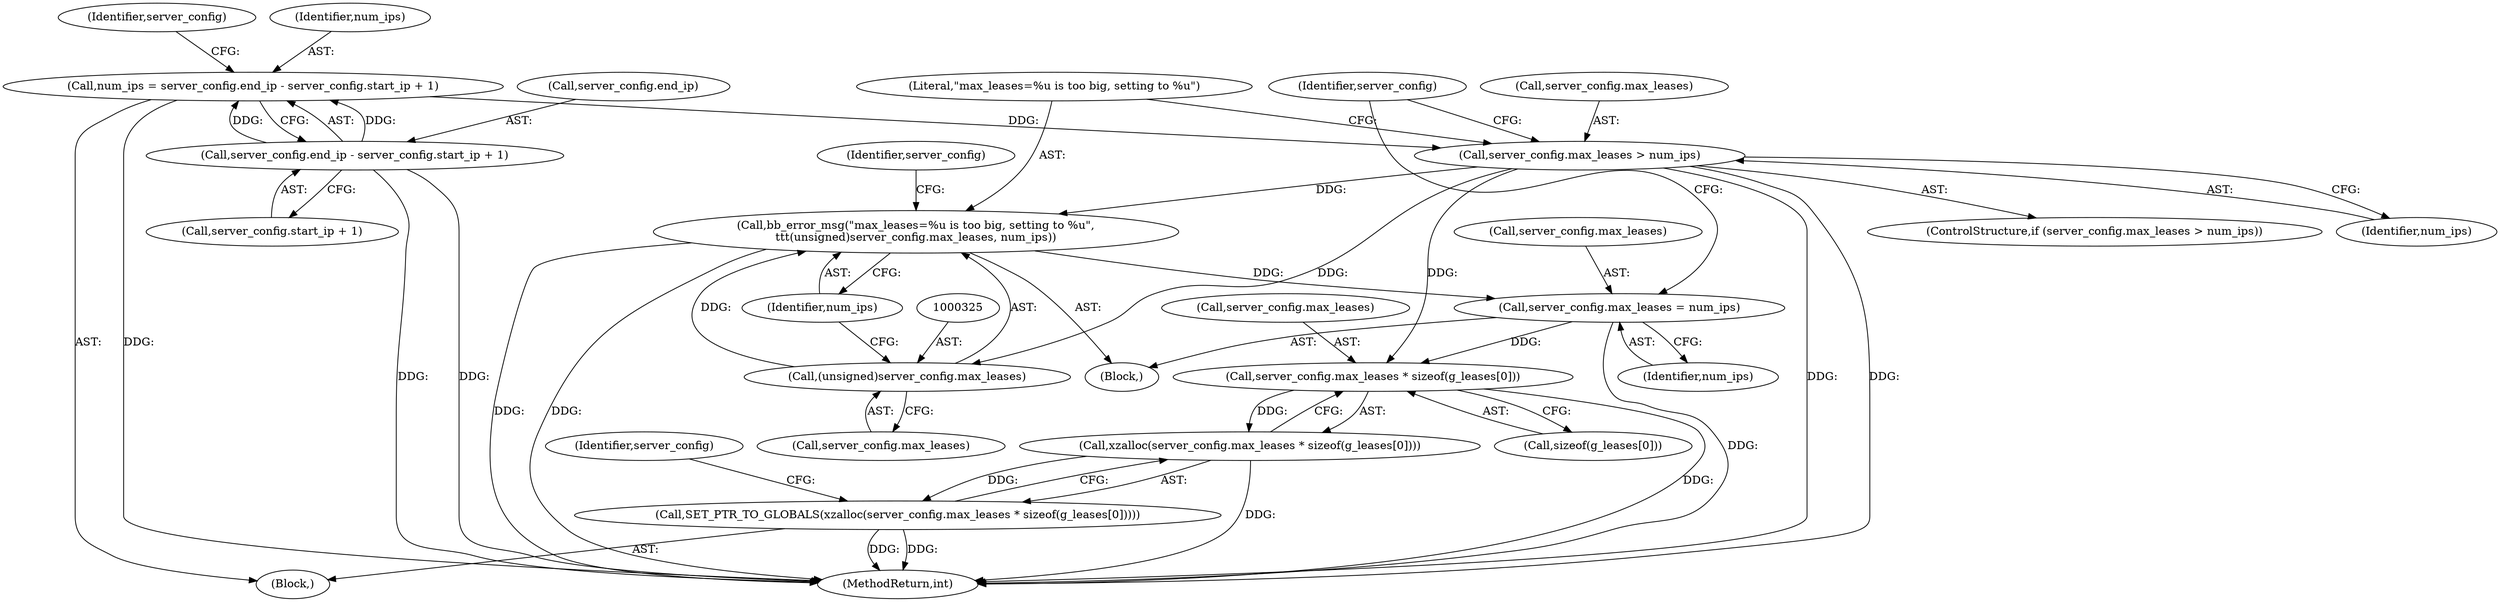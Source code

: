 digraph "0_busybox_6d3b4bb24da9a07c263f3c1acf8df85382ff562c_1@API" {
"1000337" [label="(Call,server_config.max_leases * sizeof(g_leases[0]))"];
"1000330" [label="(Call,server_config.max_leases = num_ips)"];
"1000322" [label="(Call,bb_error_msg(\"max_leases=%u is too big, setting to %u\",\n\t\t\t(unsigned)server_config.max_leases, num_ips))"];
"1000324" [label="(Call,(unsigned)server_config.max_leases)"];
"1000316" [label="(Call,server_config.max_leases > num_ips)"];
"1000304" [label="(Call,num_ips = server_config.end_ip - server_config.start_ip + 1)"];
"1000306" [label="(Call,server_config.end_ip - server_config.start_ip + 1)"];
"1000336" [label="(Call,xzalloc(server_config.max_leases * sizeof(g_leases[0])))"];
"1000335" [label="(Call,SET_PTR_TO_GLOBALS(xzalloc(server_config.max_leases * sizeof(g_leases[0]))))"];
"1000347" [label="(Identifier,server_config)"];
"1000318" [label="(Identifier,server_config)"];
"1000316" [label="(Call,server_config.max_leases > num_ips)"];
"1000307" [label="(Call,server_config.end_ip)"];
"1000305" [label="(Identifier,num_ips)"];
"1000795" [label="(MethodReturn,int)"];
"1000339" [label="(Identifier,server_config)"];
"1000324" [label="(Call,(unsigned)server_config.max_leases)"];
"1000323" [label="(Literal,\"max_leases=%u is too big, setting to %u\")"];
"1000317" [label="(Call,server_config.max_leases)"];
"1000330" [label="(Call,server_config.max_leases = num_ips)"];
"1000329" [label="(Identifier,num_ips)"];
"1000306" [label="(Call,server_config.end_ip - server_config.start_ip + 1)"];
"1000332" [label="(Identifier,server_config)"];
"1000304" [label="(Call,num_ips = server_config.end_ip - server_config.start_ip + 1)"];
"1000335" [label="(Call,SET_PTR_TO_GLOBALS(xzalloc(server_config.max_leases * sizeof(g_leases[0]))))"];
"1000336" [label="(Call,xzalloc(server_config.max_leases * sizeof(g_leases[0])))"];
"1000310" [label="(Call,server_config.start_ip + 1)"];
"1000331" [label="(Call,server_config.max_leases)"];
"1000337" [label="(Call,server_config.max_leases * sizeof(g_leases[0]))"];
"1000341" [label="(Call,sizeof(g_leases[0]))"];
"1000338" [label="(Call,server_config.max_leases)"];
"1000326" [label="(Call,server_config.max_leases)"];
"1000322" [label="(Call,bb_error_msg(\"max_leases=%u is too big, setting to %u\",\n\t\t\t(unsigned)server_config.max_leases, num_ips))"];
"1000315" [label="(ControlStructure,if (server_config.max_leases > num_ips))"];
"1000321" [label="(Block,)"];
"1000142" [label="(Block,)"];
"1000320" [label="(Identifier,num_ips)"];
"1000334" [label="(Identifier,num_ips)"];
"1000337" -> "1000336"  [label="AST: "];
"1000337" -> "1000341"  [label="CFG: "];
"1000338" -> "1000337"  [label="AST: "];
"1000341" -> "1000337"  [label="AST: "];
"1000336" -> "1000337"  [label="CFG: "];
"1000337" -> "1000795"  [label="DDG: "];
"1000337" -> "1000336"  [label="DDG: "];
"1000330" -> "1000337"  [label="DDG: "];
"1000316" -> "1000337"  [label="DDG: "];
"1000330" -> "1000321"  [label="AST: "];
"1000330" -> "1000334"  [label="CFG: "];
"1000331" -> "1000330"  [label="AST: "];
"1000334" -> "1000330"  [label="AST: "];
"1000339" -> "1000330"  [label="CFG: "];
"1000330" -> "1000795"  [label="DDG: "];
"1000322" -> "1000330"  [label="DDG: "];
"1000322" -> "1000321"  [label="AST: "];
"1000322" -> "1000329"  [label="CFG: "];
"1000323" -> "1000322"  [label="AST: "];
"1000324" -> "1000322"  [label="AST: "];
"1000329" -> "1000322"  [label="AST: "];
"1000332" -> "1000322"  [label="CFG: "];
"1000322" -> "1000795"  [label="DDG: "];
"1000322" -> "1000795"  [label="DDG: "];
"1000324" -> "1000322"  [label="DDG: "];
"1000316" -> "1000322"  [label="DDG: "];
"1000324" -> "1000326"  [label="CFG: "];
"1000325" -> "1000324"  [label="AST: "];
"1000326" -> "1000324"  [label="AST: "];
"1000329" -> "1000324"  [label="CFG: "];
"1000316" -> "1000324"  [label="DDG: "];
"1000316" -> "1000315"  [label="AST: "];
"1000316" -> "1000320"  [label="CFG: "];
"1000317" -> "1000316"  [label="AST: "];
"1000320" -> "1000316"  [label="AST: "];
"1000323" -> "1000316"  [label="CFG: "];
"1000339" -> "1000316"  [label="CFG: "];
"1000316" -> "1000795"  [label="DDG: "];
"1000316" -> "1000795"  [label="DDG: "];
"1000304" -> "1000316"  [label="DDG: "];
"1000304" -> "1000142"  [label="AST: "];
"1000304" -> "1000306"  [label="CFG: "];
"1000305" -> "1000304"  [label="AST: "];
"1000306" -> "1000304"  [label="AST: "];
"1000318" -> "1000304"  [label="CFG: "];
"1000304" -> "1000795"  [label="DDG: "];
"1000306" -> "1000304"  [label="DDG: "];
"1000306" -> "1000304"  [label="DDG: "];
"1000306" -> "1000310"  [label="CFG: "];
"1000307" -> "1000306"  [label="AST: "];
"1000310" -> "1000306"  [label="AST: "];
"1000306" -> "1000795"  [label="DDG: "];
"1000306" -> "1000795"  [label="DDG: "];
"1000336" -> "1000335"  [label="AST: "];
"1000335" -> "1000336"  [label="CFG: "];
"1000336" -> "1000795"  [label="DDG: "];
"1000336" -> "1000335"  [label="DDG: "];
"1000335" -> "1000142"  [label="AST: "];
"1000347" -> "1000335"  [label="CFG: "];
"1000335" -> "1000795"  [label="DDG: "];
"1000335" -> "1000795"  [label="DDG: "];
}
